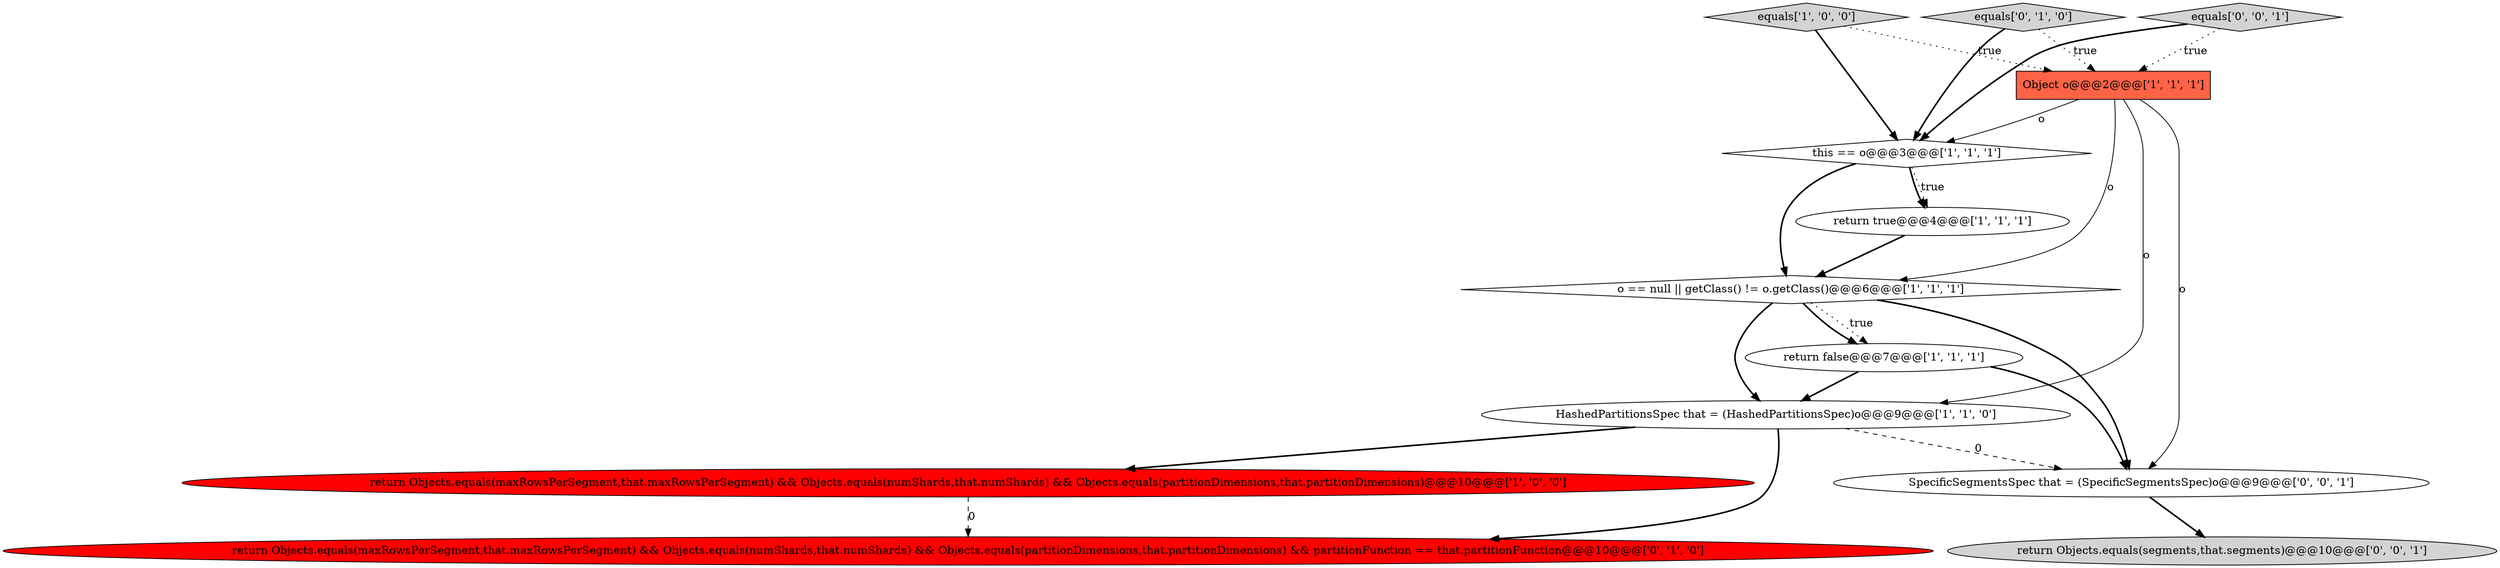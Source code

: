 digraph {
3 [style = filled, label = "this == o@@@3@@@['1', '1', '1']", fillcolor = white, shape = diamond image = "AAA0AAABBB1BBB"];
8 [style = filled, label = "return Objects.equals(maxRowsPerSegment,that.maxRowsPerSegment) && Objects.equals(numShards,that.numShards) && Objects.equals(partitionDimensions,that.partitionDimensions) && partitionFunction == that.partitionFunction@@@10@@@['0', '1', '0']", fillcolor = red, shape = ellipse image = "AAA1AAABBB2BBB"];
2 [style = filled, label = "return Objects.equals(maxRowsPerSegment,that.maxRowsPerSegment) && Objects.equals(numShards,that.numShards) && Objects.equals(partitionDimensions,that.partitionDimensions)@@@10@@@['1', '0', '0']", fillcolor = red, shape = ellipse image = "AAA1AAABBB1BBB"];
10 [style = filled, label = "equals['0', '0', '1']", fillcolor = lightgray, shape = diamond image = "AAA0AAABBB3BBB"];
6 [style = filled, label = "o == null || getClass() != o.getClass()@@@6@@@['1', '1', '1']", fillcolor = white, shape = diamond image = "AAA0AAABBB1BBB"];
12 [style = filled, label = "return Objects.equals(segments,that.segments)@@@10@@@['0', '0', '1']", fillcolor = lightgray, shape = ellipse image = "AAA0AAABBB3BBB"];
0 [style = filled, label = "return true@@@4@@@['1', '1', '1']", fillcolor = white, shape = ellipse image = "AAA0AAABBB1BBB"];
5 [style = filled, label = "HashedPartitionsSpec that = (HashedPartitionsSpec)o@@@9@@@['1', '1', '0']", fillcolor = white, shape = ellipse image = "AAA0AAABBB1BBB"];
9 [style = filled, label = "equals['0', '1', '0']", fillcolor = lightgray, shape = diamond image = "AAA0AAABBB2BBB"];
4 [style = filled, label = "return false@@@7@@@['1', '1', '1']", fillcolor = white, shape = ellipse image = "AAA0AAABBB1BBB"];
7 [style = filled, label = "equals['1', '0', '0']", fillcolor = lightgray, shape = diamond image = "AAA0AAABBB1BBB"];
11 [style = filled, label = "SpecificSegmentsSpec that = (SpecificSegmentsSpec)o@@@9@@@['0', '0', '1']", fillcolor = white, shape = ellipse image = "AAA0AAABBB3BBB"];
1 [style = filled, label = "Object o@@@2@@@['1', '1', '1']", fillcolor = tomato, shape = box image = "AAA0AAABBB1BBB"];
5->8 [style = bold, label=""];
0->6 [style = bold, label=""];
3->6 [style = bold, label=""];
10->3 [style = bold, label=""];
11->12 [style = bold, label=""];
1->6 [style = solid, label="o"];
2->8 [style = dashed, label="0"];
7->3 [style = bold, label=""];
3->0 [style = bold, label=""];
6->4 [style = bold, label=""];
6->5 [style = bold, label=""];
5->2 [style = bold, label=""];
6->4 [style = dotted, label="true"];
5->11 [style = dashed, label="0"];
6->11 [style = bold, label=""];
9->1 [style = dotted, label="true"];
3->0 [style = dotted, label="true"];
1->5 [style = solid, label="o"];
9->3 [style = bold, label=""];
1->11 [style = solid, label="o"];
10->1 [style = dotted, label="true"];
7->1 [style = dotted, label="true"];
4->11 [style = bold, label=""];
1->3 [style = solid, label="o"];
4->5 [style = bold, label=""];
}
